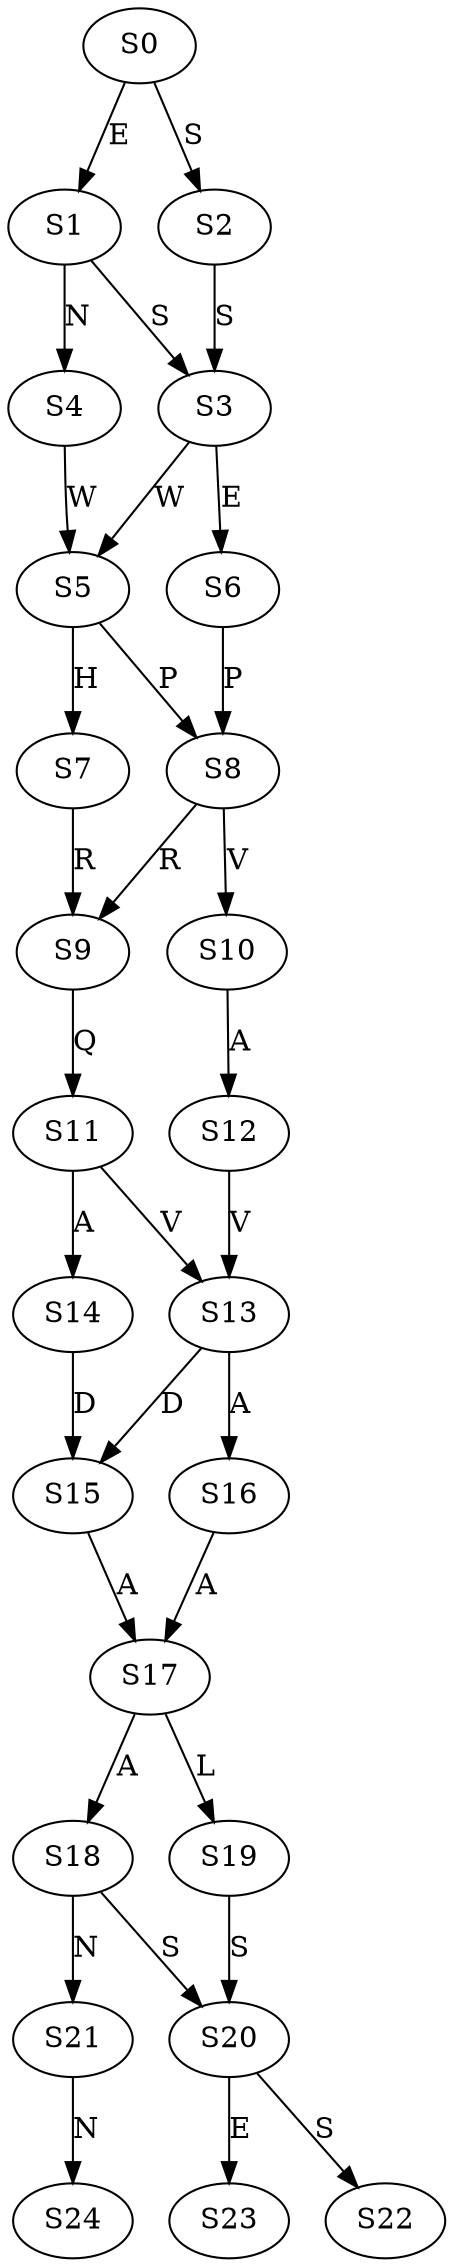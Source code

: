 strict digraph  {
	S0 -> S1 [ label = E ];
	S0 -> S2 [ label = S ];
	S1 -> S3 [ label = S ];
	S1 -> S4 [ label = N ];
	S2 -> S3 [ label = S ];
	S3 -> S5 [ label = W ];
	S3 -> S6 [ label = E ];
	S4 -> S5 [ label = W ];
	S5 -> S7 [ label = H ];
	S5 -> S8 [ label = P ];
	S6 -> S8 [ label = P ];
	S7 -> S9 [ label = R ];
	S8 -> S10 [ label = V ];
	S8 -> S9 [ label = R ];
	S9 -> S11 [ label = Q ];
	S10 -> S12 [ label = A ];
	S11 -> S13 [ label = V ];
	S11 -> S14 [ label = A ];
	S12 -> S13 [ label = V ];
	S13 -> S15 [ label = D ];
	S13 -> S16 [ label = A ];
	S14 -> S15 [ label = D ];
	S15 -> S17 [ label = A ];
	S16 -> S17 [ label = A ];
	S17 -> S18 [ label = A ];
	S17 -> S19 [ label = L ];
	S18 -> S20 [ label = S ];
	S18 -> S21 [ label = N ];
	S19 -> S20 [ label = S ];
	S20 -> S22 [ label = S ];
	S20 -> S23 [ label = E ];
	S21 -> S24 [ label = N ];
}

